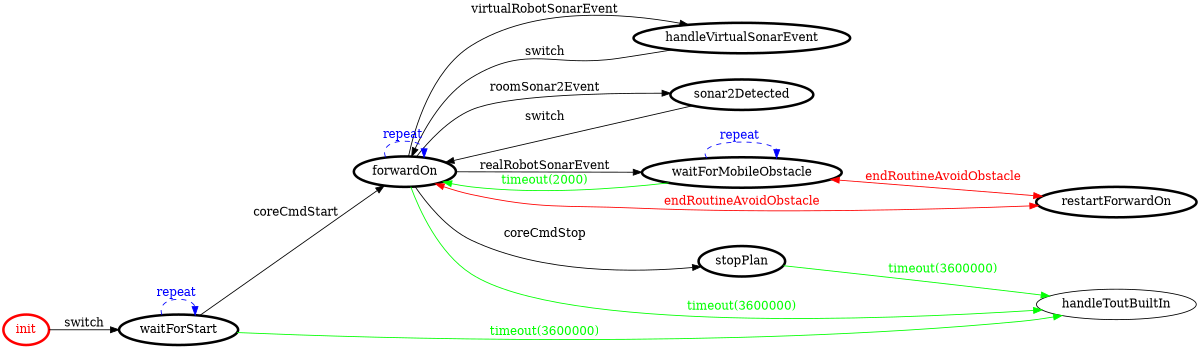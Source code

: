 /*
*
* A GraphViz DOT FSM description 
* Please use a GraphViz visualizer (like http://www.webgraphviz.com)
*  
*/

digraph finite_state_machine {
	rankdir=LR
	size="8,5"
	
	init [ color = red ][ fontcolor = red ][ penwidth = 3 ]
	handleVirtualSonarEvent [ color = black ][ fontcolor = black ][ penwidth = 3 ]
	sonar2Detected [ color = black ][ fontcolor = black ][ penwidth = 3 ]
	restartForwardOn [ color = black ][ fontcolor = black ][ penwidth = 3 ]
	waitForMobileObstacle [ color = black ][ fontcolor = black ][ penwidth = 3 ]
	waitForStart [ color = black ][ fontcolor = black ][ penwidth = 3 ]
	forwardOn [ color = black ][ fontcolor = black ][ penwidth = 3 ]
	stopPlan [ color = black ][ fontcolor = black ][ penwidth = 3 ]
	
	waitForMobileObstacle -> restartForwardOn [ label = "endRoutineAvoidObstacle" ][ color = red ][ fontcolor = red ][ dir = both ]
	sonar2Detected -> forwardOn [ label = "switch" ][ color = black ][ fontcolor = black ]
	waitForStart -> handleToutBuiltIn [ label = "timeout(3600000)" ][ color = green ][ fontcolor = green ]
	handleVirtualSonarEvent -> forwardOn [ label = "switch" ][ color = black ][ fontcolor = black ]
	waitForMobileObstacle -> forwardOn [ label = "timeout(2000)" ][ color = green ][ fontcolor = green ]
	forwardOn -> restartForwardOn [ label = "endRoutineAvoidObstacle" ][ color = red ][ fontcolor = red ][ dir = both ]
	stopPlan -> handleToutBuiltIn [ label = "timeout(3600000)" ][ color = green ][ fontcolor = green ]
	waitForStart -> forwardOn [ label = "coreCmdStart" ][ color = black ][ fontcolor = black ]
	forwardOn -> handleToutBuiltIn [ label = "timeout(3600000)" ][ color = green ][ fontcolor = green ]
	waitForMobileObstacle -> waitForMobileObstacle [ label = "repeat "][ style = dashed ][ color = blue ][ fontcolor = blue ]
	forwardOn -> stopPlan [ label = "coreCmdStop" ][ color = black ][ fontcolor = black ]
	forwardOn -> handleVirtualSonarEvent [ label = "virtualRobotSonarEvent" ][ color = black ][ fontcolor = black ]
	forwardOn -> waitForMobileObstacle [ label = "realRobotSonarEvent" ][ color = black ][ fontcolor = black ]
	waitForStart -> waitForStart [ label = "repeat "][ style = dashed ][ color = blue ][ fontcolor = blue ]
	forwardOn -> forwardOn [ label = "repeat "][ style = dashed ][ color = blue ][ fontcolor = blue ]
	init -> waitForStart [ label = "switch" ][ color = black ][ fontcolor = black ]
	forwardOn -> sonar2Detected [ label = "roomSonar2Event" ][ color = black ][ fontcolor = black ]
}
